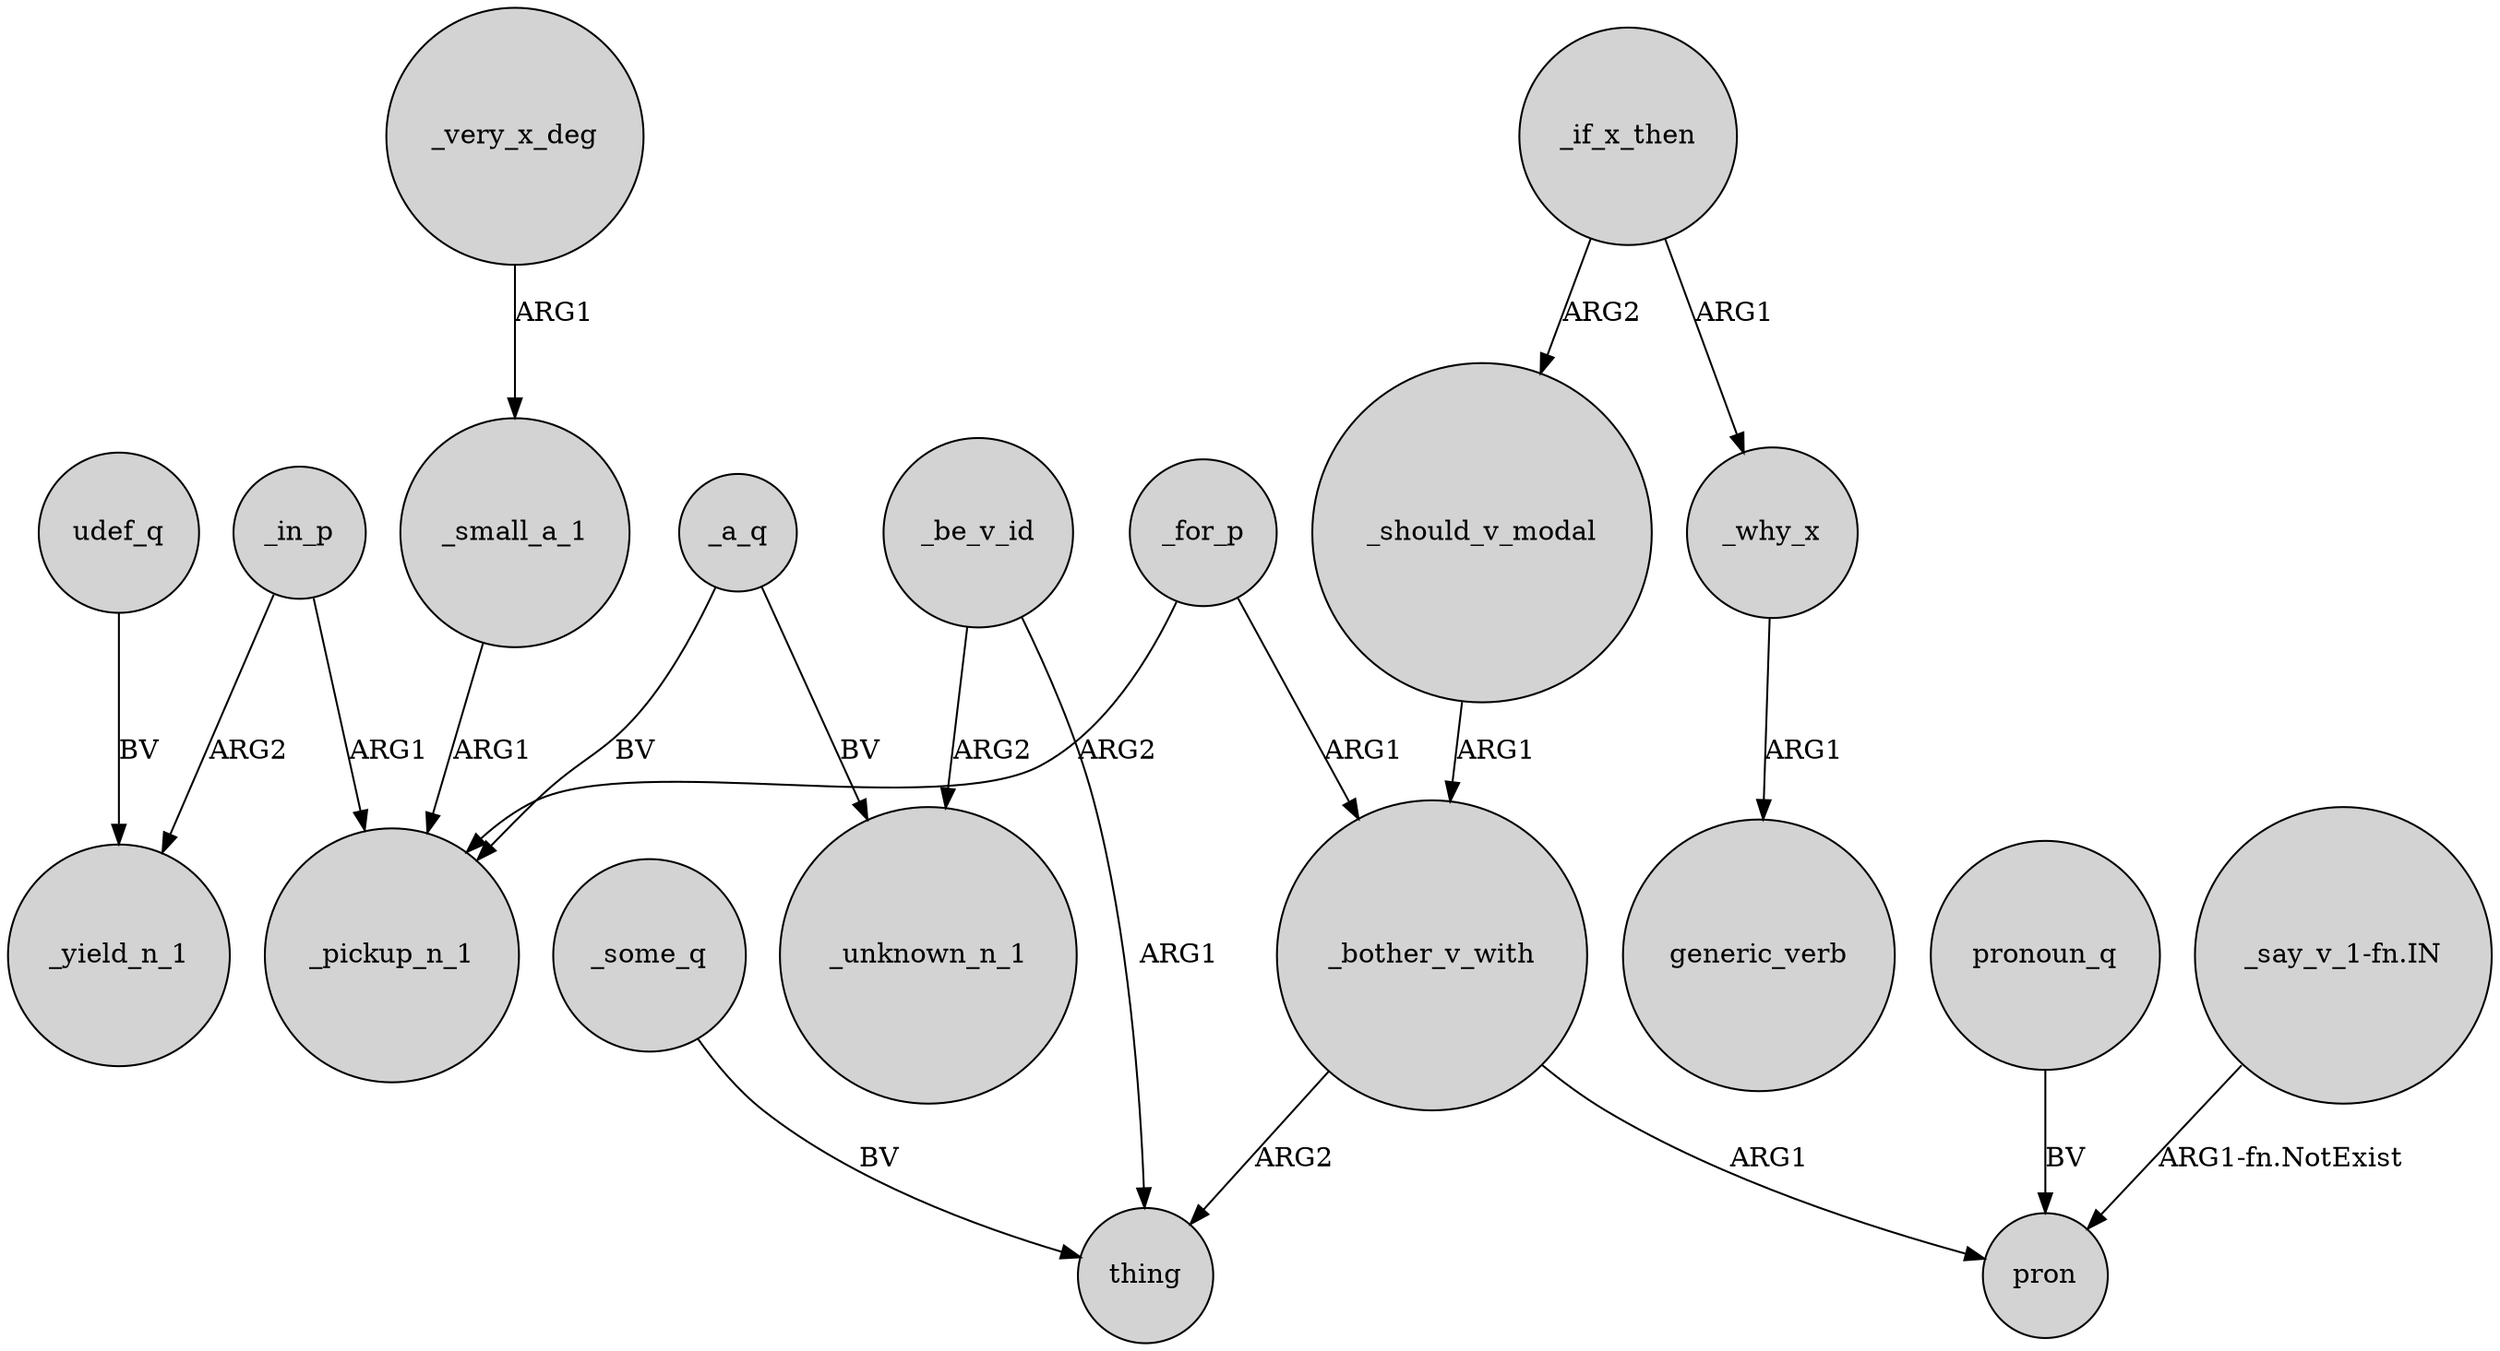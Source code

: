 digraph {
	node [shape=circle style=filled]
	_small_a_1 -> _pickup_n_1 [label=ARG1]
	_why_x -> generic_verb [label=ARG1]
	_in_p -> _yield_n_1 [label=ARG2]
	_some_q -> thing [label=BV]
	_bother_v_with -> pron [label=ARG1]
	_a_q -> _pickup_n_1 [label=BV]
	_very_x_deg -> _small_a_1 [label=ARG1]
	_be_v_id -> _unknown_n_1 [label=ARG2]
	_for_p -> _bother_v_with [label=ARG1]
	pronoun_q -> pron [label=BV]
	_in_p -> _pickup_n_1 [label=ARG1]
	_if_x_then -> _why_x [label=ARG1]
	_be_v_id -> thing [label=ARG1]
	"_say_v_1-fn.IN" -> pron [label="ARG1-fn.NotExist"]
	_for_p -> _pickup_n_1 [label=ARG2]
	_should_v_modal -> _bother_v_with [label=ARG1]
	_bother_v_with -> thing [label=ARG2]
	_a_q -> _unknown_n_1 [label=BV]
	_if_x_then -> _should_v_modal [label=ARG2]
	udef_q -> _yield_n_1 [label=BV]
}
